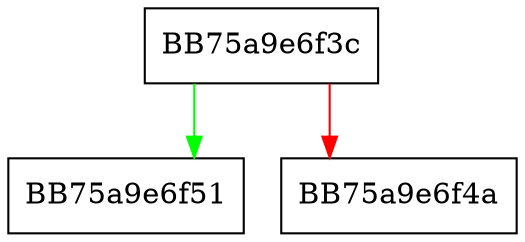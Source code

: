 digraph HrRemoveDirectory {
  node [shape="box"];
  graph [splines=ortho];
  BB75a9e6f3c -> BB75a9e6f51 [color="green"];
  BB75a9e6f3c -> BB75a9e6f4a [color="red"];
}
